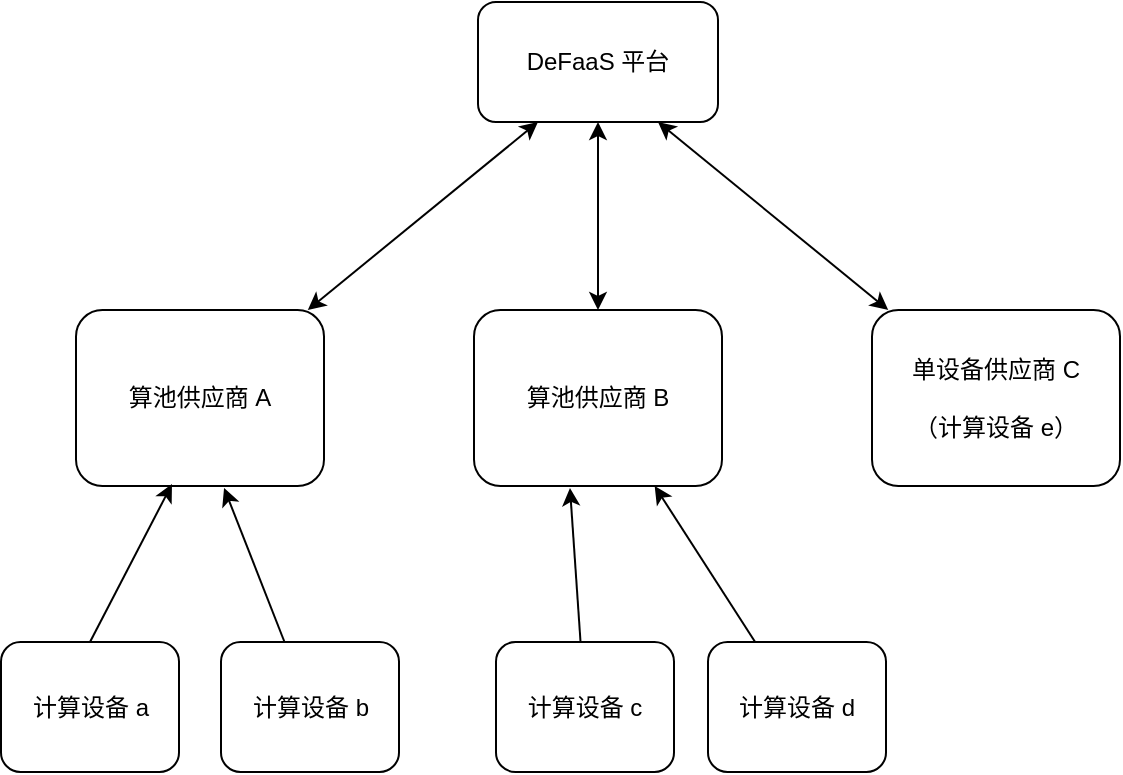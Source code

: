 <mxfile version="14.1.8" type="device"><diagram id="4WMzl4Zv7leTOgTyqKrz" name="第 1 页"><mxGraphModel dx="1086" dy="813" grid="0" gridSize="10" guides="1" tooltips="1" connect="1" arrows="1" fold="1" page="1" pageScale="1" pageWidth="1920" pageHeight="1200" math="0" shadow="0"><root><mxCell id="0"/><mxCell id="1" parent="0"/><mxCell id="55rGm7ODAr3DG-o_QYE0-1" value="DeFaaS 平台" style="rounded=1;whiteSpace=wrap;html=1;" vertex="1" parent="1"><mxGeometry x="456" y="137" width="120" height="60" as="geometry"/></mxCell><mxCell id="55rGm7ODAr3DG-o_QYE0-6" style="rounded=0;orthogonalLoop=1;jettySize=auto;html=1;startArrow=classic;startFill=1;entryX=0.25;entryY=1;entryDx=0;entryDy=0;" edge="1" parent="1" source="55rGm7ODAr3DG-o_QYE0-2" target="55rGm7ODAr3DG-o_QYE0-1"><mxGeometry relative="1" as="geometry"><mxPoint x="317" y="190" as="targetPoint"/></mxGeometry></mxCell><mxCell id="55rGm7ODAr3DG-o_QYE0-2" value="算池供应商 A" style="rounded=1;whiteSpace=wrap;html=1;" vertex="1" parent="1"><mxGeometry x="255" y="291" width="124" height="88" as="geometry"/></mxCell><mxCell id="55rGm7ODAr3DG-o_QYE0-5" style="edgeStyle=orthogonalEdgeStyle;rounded=0;orthogonalLoop=1;jettySize=auto;html=1;entryX=0.5;entryY=1;entryDx=0;entryDy=0;startArrow=classic;startFill=1;" edge="1" parent="1" source="55rGm7ODAr3DG-o_QYE0-3" target="55rGm7ODAr3DG-o_QYE0-1"><mxGeometry relative="1" as="geometry"/></mxCell><mxCell id="55rGm7ODAr3DG-o_QYE0-3" value="算池供应商 B" style="rounded=1;whiteSpace=wrap;html=1;" vertex="1" parent="1"><mxGeometry x="454" y="291" width="124" height="88" as="geometry"/></mxCell><mxCell id="55rGm7ODAr3DG-o_QYE0-7" style="edgeStyle=none;rounded=0;orthogonalLoop=1;jettySize=auto;html=1;entryX=0.75;entryY=1;entryDx=0;entryDy=0;startArrow=classic;startFill=1;" edge="1" parent="1" source="55rGm7ODAr3DG-o_QYE0-4" target="55rGm7ODAr3DG-o_QYE0-1"><mxGeometry relative="1" as="geometry"/></mxCell><mxCell id="55rGm7ODAr3DG-o_QYE0-4" value="单设备供应商 C&lt;br&gt;&lt;br&gt;（计算设备 e）" style="rounded=1;whiteSpace=wrap;html=1;" vertex="1" parent="1"><mxGeometry x="653" y="291" width="124" height="88" as="geometry"/></mxCell><mxCell id="55rGm7ODAr3DG-o_QYE0-13" style="edgeStyle=none;rounded=0;orthogonalLoop=1;jettySize=auto;html=1;exitX=0.5;exitY=0;exitDx=0;exitDy=0;entryX=0.387;entryY=0.989;entryDx=0;entryDy=0;entryPerimeter=0;startArrow=none;startFill=0;endArrow=classic;endFill=1;" edge="1" parent="1" source="55rGm7ODAr3DG-o_QYE0-9" target="55rGm7ODAr3DG-o_QYE0-2"><mxGeometry relative="1" as="geometry"/></mxCell><mxCell id="55rGm7ODAr3DG-o_QYE0-9" value="计算设备 a" style="rounded=1;whiteSpace=wrap;html=1;" vertex="1" parent="1"><mxGeometry x="217.5" y="457" width="89" height="65" as="geometry"/></mxCell><mxCell id="55rGm7ODAr3DG-o_QYE0-14" style="edgeStyle=none;rounded=0;orthogonalLoop=1;jettySize=auto;html=1;entryX=0.597;entryY=1.011;entryDx=0;entryDy=0;entryPerimeter=0;startArrow=none;startFill=0;endArrow=classic;endFill=1;" edge="1" parent="1" source="55rGm7ODAr3DG-o_QYE0-10" target="55rGm7ODAr3DG-o_QYE0-2"><mxGeometry relative="1" as="geometry"/></mxCell><mxCell id="55rGm7ODAr3DG-o_QYE0-10" value="计算设备 b" style="rounded=1;whiteSpace=wrap;html=1;" vertex="1" parent="1"><mxGeometry x="327.5" y="457" width="89" height="65" as="geometry"/></mxCell><mxCell id="55rGm7ODAr3DG-o_QYE0-15" style="edgeStyle=none;rounded=0;orthogonalLoop=1;jettySize=auto;html=1;entryX=0.387;entryY=1.011;entryDx=0;entryDy=0;entryPerimeter=0;startArrow=none;startFill=0;endArrow=classic;endFill=1;" edge="1" parent="1" source="55rGm7ODAr3DG-o_QYE0-11" target="55rGm7ODAr3DG-o_QYE0-3"><mxGeometry relative="1" as="geometry"/></mxCell><mxCell id="55rGm7ODAr3DG-o_QYE0-11" value="计算设备 c" style="rounded=1;whiteSpace=wrap;html=1;" vertex="1" parent="1"><mxGeometry x="465" y="457" width="89" height="65" as="geometry"/></mxCell><mxCell id="55rGm7ODAr3DG-o_QYE0-16" style="edgeStyle=none;rounded=0;orthogonalLoop=1;jettySize=auto;html=1;startArrow=none;startFill=0;endArrow=classic;endFill=1;" edge="1" parent="1" source="55rGm7ODAr3DG-o_QYE0-12" target="55rGm7ODAr3DG-o_QYE0-3"><mxGeometry relative="1" as="geometry"/></mxCell><mxCell id="55rGm7ODAr3DG-o_QYE0-12" value="计算设备 d" style="rounded=1;whiteSpace=wrap;html=1;" vertex="1" parent="1"><mxGeometry x="571" y="457" width="89" height="65" as="geometry"/></mxCell></root></mxGraphModel></diagram></mxfile>